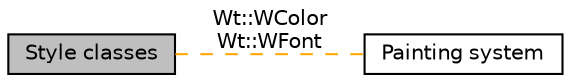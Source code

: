 digraph "Style classes"
{
  edge [fontname="Helvetica",fontsize="10",labelfontname="Helvetica",labelfontsize="10"];
  node [fontname="Helvetica",fontsize="10",shape=box];
  rankdir=LR;
  Node2 [label="Painting system",height=0.2,width=0.4,color="black", fillcolor="white", style="filled",URL="$group__painting.html",tooltip="Classes that provide support for vector graphics painting."];
  Node1 [label="Style classes",height=0.2,width=0.4,color="black", fillcolor="grey75", style="filled", fontcolor="black",tooltip="Collection of classes for markup of widgets."];
  Node1->Node2 [shape=plaintext, label="Wt::WColor\nWt::WFont", color="orange", dir="none", style="dashed"];
}
